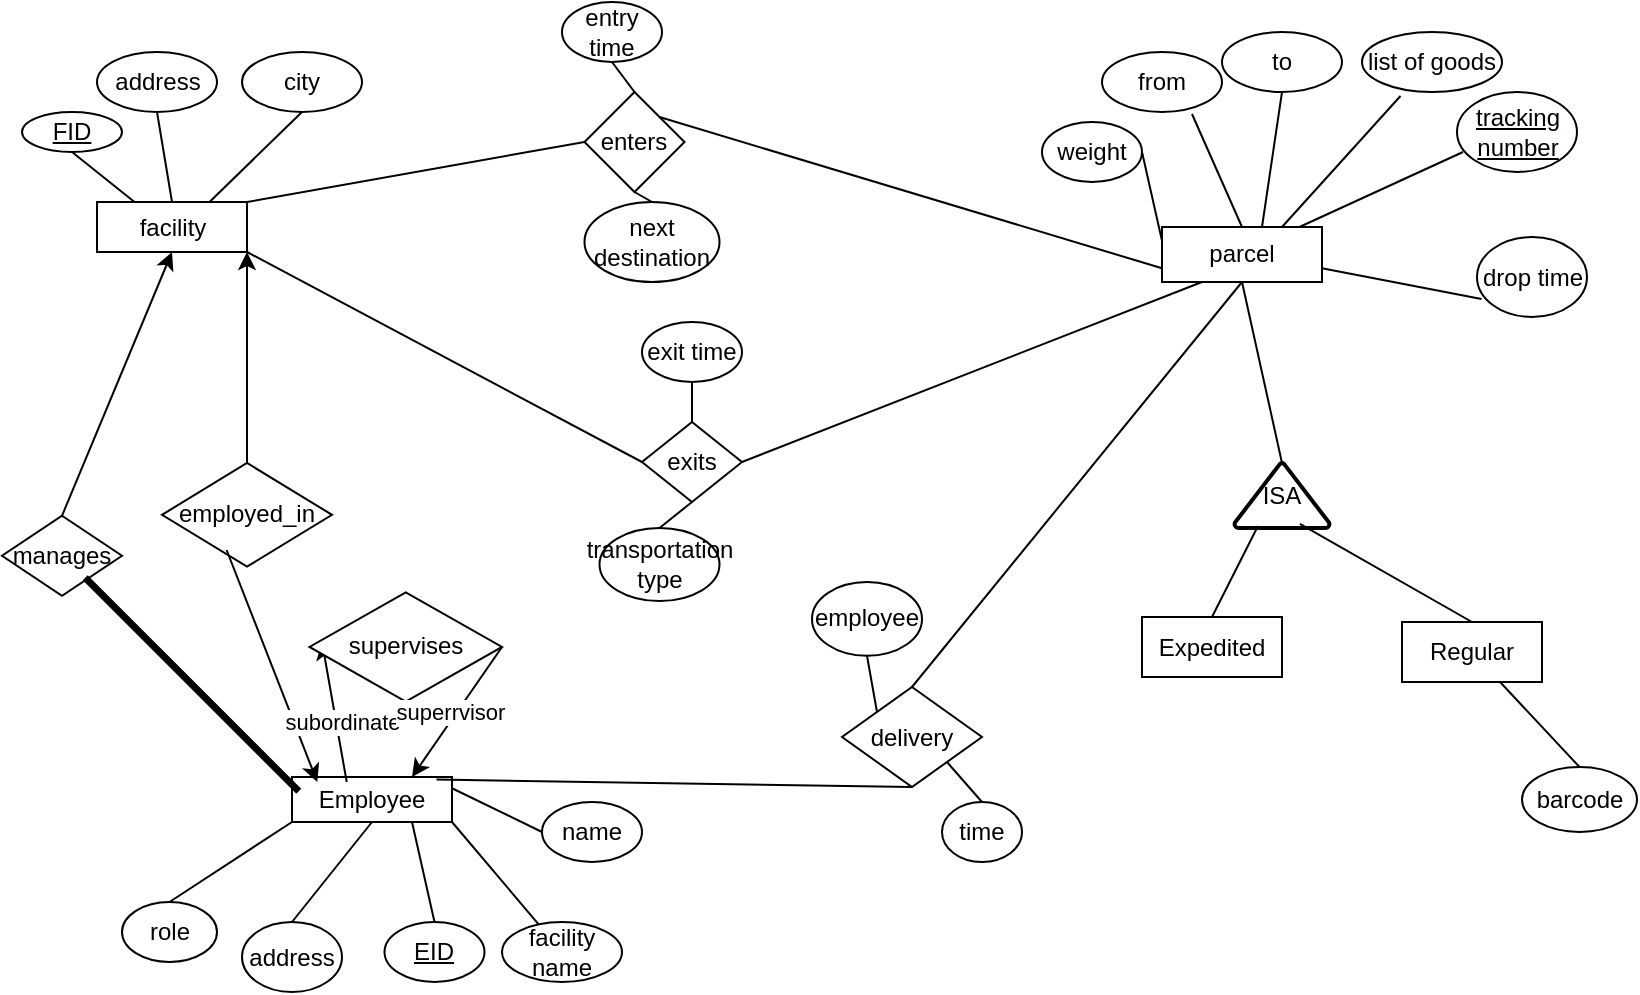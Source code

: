 <mxfile version="22.1.21" type="github">
  <diagram id="R2lEEEUBdFMjLlhIrx00" name="Page-1">
    <mxGraphModel dx="905" dy="2131" grid="1" gridSize="10" guides="1" tooltips="1" connect="1" arrows="1" fold="1" page="1" pageScale="1" pageWidth="850" pageHeight="1100" math="0" shadow="0" extFonts="Permanent Marker^https://fonts.googleapis.com/css?family=Permanent+Marker">
      <root>
        <mxCell id="0" />
        <mxCell id="1" parent="0" />
        <mxCell id="YEW_lpGFMfUZtuyLqXXi-7" style="edgeStyle=none;rounded=0;orthogonalLoop=1;jettySize=auto;html=1;exitX=0.75;exitY=0;exitDx=0;exitDy=0;" parent="1" edge="1">
          <mxGeometry relative="1" as="geometry">
            <mxPoint x="290" y="-870" as="sourcePoint" />
            <mxPoint x="290" y="-870" as="targetPoint" />
          </mxGeometry>
        </mxCell>
        <mxCell id="YEW_lpGFMfUZtuyLqXXi-9" style="edgeStyle=none;rounded=0;orthogonalLoop=1;jettySize=auto;html=1;exitX=0.5;exitY=0;exitDx=0;exitDy=0;" parent="1" edge="1">
          <mxGeometry relative="1" as="geometry">
            <mxPoint x="260" y="-870" as="sourcePoint" />
            <mxPoint x="260" y="-870" as="targetPoint" />
          </mxGeometry>
        </mxCell>
        <mxCell id="YEW_lpGFMfUZtuyLqXXi-10" value="&lt;u&gt;FID&lt;/u&gt;" style="ellipse;whiteSpace=wrap;html=1;" parent="1" vertex="1">
          <mxGeometry x="30" y="-1045" width="50" height="20" as="geometry" />
        </mxCell>
        <mxCell id="YEW_lpGFMfUZtuyLqXXi-15" style="edgeStyle=none;rounded=0;orthogonalLoop=1;jettySize=auto;html=1;entryX=1;entryY=0.5;entryDx=0;entryDy=0;" parent="1" source="YEW_lpGFMfUZtuyLqXXi-10" target="YEW_lpGFMfUZtuyLqXXi-10" edge="1">
          <mxGeometry relative="1" as="geometry" />
        </mxCell>
        <mxCell id="YEW_lpGFMfUZtuyLqXXi-19" value="city" style="ellipse;whiteSpace=wrap;html=1;" parent="1" vertex="1">
          <mxGeometry x="140" y="-1075" width="60" height="30" as="geometry" />
        </mxCell>
        <mxCell id="YEW_lpGFMfUZtuyLqXXi-20" value="address" style="ellipse;whiteSpace=wrap;html=1;" parent="1" vertex="1">
          <mxGeometry x="67.5" y="-1075" width="60" height="30" as="geometry" />
        </mxCell>
        <mxCell id="YEW_lpGFMfUZtuyLqXXi-30" style="edgeStyle=none;rounded=0;orthogonalLoop=1;jettySize=auto;html=1;exitX=0.5;exitY=0;exitDx=0;exitDy=0;" parent="1" source="YEW_lpGFMfUZtuyLqXXi-25" target="YEW_lpGFMfUZtuyLqXXi-25" edge="1">
          <mxGeometry relative="1" as="geometry" />
        </mxCell>
        <mxCell id="YEW_lpGFMfUZtuyLqXXi-31" value="Employee" style="whiteSpace=wrap;html=1;" parent="1" vertex="1">
          <mxGeometry x="165" y="-712.5" width="80" height="22.5" as="geometry" />
        </mxCell>
        <mxCell id="YEW_lpGFMfUZtuyLqXXi-45" style="edgeStyle=none;rounded=0;orthogonalLoop=1;jettySize=auto;html=1;exitX=0.5;exitY=0;exitDx=0;exitDy=0;entryX=0.5;entryY=1;entryDx=0;entryDy=0;" parent="1" source="YEW_lpGFMfUZtuyLqXXi-23" target="YEW_lpGFMfUZtuyLqXXi-46" edge="1">
          <mxGeometry relative="1" as="geometry">
            <mxPoint x="150" y="-830" as="targetPoint" />
          </mxGeometry>
        </mxCell>
        <mxCell id="YEW_lpGFMfUZtuyLqXXi-23" value="manages" style="rhombus;whiteSpace=wrap;html=1;" parent="1" vertex="1">
          <mxGeometry x="20" y="-843.12" width="60" height="40" as="geometry" />
        </mxCell>
        <mxCell id="YEW_lpGFMfUZtuyLqXXi-46" value="facility" style="whiteSpace=wrap;html=1;" parent="1" vertex="1">
          <mxGeometry x="67.5" y="-1000" width="75" height="25" as="geometry" />
        </mxCell>
        <mxCell id="YEW_lpGFMfUZtuyLqXXi-47" value="parcel" style="whiteSpace=wrap;html=1;" parent="1" vertex="1">
          <mxGeometry x="600" y="-987.5" width="80" height="27.5" as="geometry" />
        </mxCell>
        <mxCell id="YEW_lpGFMfUZtuyLqXXi-52" value="list of goods" style="ellipse;whiteSpace=wrap;html=1;" parent="1" vertex="1">
          <mxGeometry x="700" y="-1085" width="70" height="30" as="geometry" />
        </mxCell>
        <mxCell id="FE9auvhifzYaeZrekB-4-3" value="to" style="ellipse;whiteSpace=wrap;html=1;" parent="1" vertex="1">
          <mxGeometry x="630" y="-1085" width="60" height="30" as="geometry" />
        </mxCell>
        <mxCell id="FE9auvhifzYaeZrekB-4-4" value="from" style="ellipse;whiteSpace=wrap;html=1;" parent="1" vertex="1">
          <mxGeometry x="570" y="-1075" width="60" height="30" as="geometry" />
        </mxCell>
        <mxCell id="YEW_lpGFMfUZtuyLqXXi-25" value="" style="whiteSpace=fill;html=1;fillColor=#000000;strokeColor=#000000;rotation=45;" parent="1" vertex="1">
          <mxGeometry x="40" y="-760" width="150" height="2.5" as="geometry" />
        </mxCell>
        <mxCell id="FE9auvhifzYaeZrekB-4-18" value="ISA" style="strokeWidth=2;html=1;shape=mxgraph.flowchart.extract_or_measurement;whiteSpace=wrap;" parent="1" vertex="1">
          <mxGeometry x="636.25" y="-869.53" width="47.5" height="32.5" as="geometry" />
        </mxCell>
        <mxCell id="FE9auvhifzYaeZrekB-4-21" value="Expedited" style="rounded=0;whiteSpace=wrap;html=1;" parent="1" vertex="1">
          <mxGeometry x="590" y="-792.5" width="70" height="30" as="geometry" />
        </mxCell>
        <mxCell id="FE9auvhifzYaeZrekB-4-22" value="Regular" style="rounded=0;whiteSpace=wrap;html=1;" parent="1" vertex="1">
          <mxGeometry x="720" y="-790" width="70" height="30" as="geometry" />
        </mxCell>
        <mxCell id="FE9auvhifzYaeZrekB-4-28" value="" style="endArrow=none;html=1;rounded=0;exitX=0.5;exitY=0;exitDx=0;exitDy=0;entryX=0.5;entryY=1;entryDx=0;entryDy=0;" parent="1" source="YEW_lpGFMfUZtuyLqXXi-46" target="YEW_lpGFMfUZtuyLqXXi-20" edge="1">
          <mxGeometry width="50" height="50" relative="1" as="geometry">
            <mxPoint x="290" y="-770" as="sourcePoint" />
            <mxPoint x="340" y="-820" as="targetPoint" />
          </mxGeometry>
        </mxCell>
        <mxCell id="FE9auvhifzYaeZrekB-4-29" value="" style="endArrow=none;html=1;rounded=0;exitX=0.5;exitY=1;exitDx=0;exitDy=0;entryX=0.5;entryY=0;entryDx=0;entryDy=0;entryPerimeter=0;" parent="1" source="YEW_lpGFMfUZtuyLqXXi-47" target="FE9auvhifzYaeZrekB-4-18" edge="1">
          <mxGeometry width="50" height="50" relative="1" as="geometry">
            <mxPoint x="154" y="-854" as="sourcePoint" />
            <mxPoint x="470" y="-760" as="targetPoint" />
            <Array as="points" />
          </mxGeometry>
        </mxCell>
        <mxCell id="FE9auvhifzYaeZrekB-4-32" value="" style="endArrow=none;html=1;rounded=0;entryX=0.275;entryY=1.067;entryDx=0;entryDy=0;exitX=0.75;exitY=0;exitDx=0;exitDy=0;entryPerimeter=0;" parent="1" source="YEW_lpGFMfUZtuyLqXXi-47" target="YEW_lpGFMfUZtuyLqXXi-52" edge="1">
          <mxGeometry width="50" height="50" relative="1" as="geometry">
            <mxPoint x="485" y="-850" as="sourcePoint" />
            <mxPoint x="565" y="-1030" as="targetPoint" />
          </mxGeometry>
        </mxCell>
        <mxCell id="FE9auvhifzYaeZrekB-4-33" value="" style="endArrow=none;html=1;rounded=0;entryX=0.247;entryY=0.969;entryDx=0;entryDy=0;entryPerimeter=0;exitX=0.5;exitY=0;exitDx=0;exitDy=0;" parent="1" source="FE9auvhifzYaeZrekB-4-21" target="FE9auvhifzYaeZrekB-4-18" edge="1">
          <mxGeometry width="50" height="50" relative="1" as="geometry">
            <mxPoint x="290" y="-770" as="sourcePoint" />
            <mxPoint x="340" y="-820" as="targetPoint" />
          </mxGeometry>
        </mxCell>
        <mxCell id="FE9auvhifzYaeZrekB-4-34" value="" style="endArrow=none;html=1;rounded=0;exitX=0.625;exitY=0;exitDx=0;exitDy=0;exitPerimeter=0;entryX=0.5;entryY=1;entryDx=0;entryDy=0;" parent="1" source="YEW_lpGFMfUZtuyLqXXi-47" target="FE9auvhifzYaeZrekB-4-3" edge="1">
          <mxGeometry width="50" height="50" relative="1" as="geometry">
            <mxPoint x="460" y="-842.007" as="sourcePoint" />
            <mxPoint x="478" y="-900" as="targetPoint" />
          </mxGeometry>
        </mxCell>
        <mxCell id="FE9auvhifzYaeZrekB-4-35" value="" style="endArrow=none;html=1;rounded=0;entryX=0.75;entryY=1.033;entryDx=0;entryDy=0;entryPerimeter=0;exitX=0.5;exitY=0;exitDx=0;exitDy=0;" parent="1" source="YEW_lpGFMfUZtuyLqXXi-47" target="FE9auvhifzYaeZrekB-4-4" edge="1">
          <mxGeometry width="50" height="50" relative="1" as="geometry">
            <mxPoint x="450" y="-990" as="sourcePoint" />
            <mxPoint x="490" y="-900" as="targetPoint" />
          </mxGeometry>
        </mxCell>
        <mxCell id="FE9auvhifzYaeZrekB-4-37" value="" style="endArrow=none;html=1;rounded=0;entryX=0.5;entryY=0;entryDx=0;entryDy=0;exitX=0.689;exitY=0.938;exitDx=0;exitDy=0;exitPerimeter=0;" parent="1" source="FE9auvhifzYaeZrekB-4-18" target="FE9auvhifzYaeZrekB-4-22" edge="1">
          <mxGeometry width="50" height="50" relative="1" as="geometry">
            <mxPoint x="480" y="-660" as="sourcePoint" />
            <mxPoint x="530" y="-710" as="targetPoint" />
          </mxGeometry>
        </mxCell>
        <mxCell id="FE9auvhifzYaeZrekB-4-46" value="" style="endArrow=none;html=1;rounded=0;exitX=0.75;exitY=0;exitDx=0;exitDy=0;entryX=0.5;entryY=1;entryDx=0;entryDy=0;" parent="1" source="YEW_lpGFMfUZtuyLqXXi-46" target="YEW_lpGFMfUZtuyLqXXi-19" edge="1">
          <mxGeometry width="50" height="50" relative="1" as="geometry">
            <mxPoint x="290" y="-770" as="sourcePoint" />
            <mxPoint x="340" y="-820" as="targetPoint" />
          </mxGeometry>
        </mxCell>
        <mxCell id="FE9auvhifzYaeZrekB-4-47" value="" style="endArrow=none;html=1;rounded=0;exitX=0.25;exitY=0;exitDx=0;exitDy=0;entryX=0.5;entryY=1;entryDx=0;entryDy=0;" parent="1" source="YEW_lpGFMfUZtuyLqXXi-46" target="YEW_lpGFMfUZtuyLqXXi-10" edge="1">
          <mxGeometry width="50" height="50" relative="1" as="geometry">
            <mxPoint x="290" y="-770" as="sourcePoint" />
            <mxPoint x="340" y="-820" as="targetPoint" />
          </mxGeometry>
        </mxCell>
        <mxCell id="FE9auvhifzYaeZrekB-4-48" value="drop time" style="ellipse;whiteSpace=wrap;html=1;" parent="1" vertex="1">
          <mxGeometry x="757.5" y="-982.5" width="55" height="40" as="geometry" />
        </mxCell>
        <mxCell id="FE9auvhifzYaeZrekB-4-49" value="weight" style="ellipse;whiteSpace=wrap;html=1;" parent="1" vertex="1">
          <mxGeometry x="540" y="-1040" width="50" height="30" as="geometry" />
        </mxCell>
        <mxCell id="FE9auvhifzYaeZrekB-4-51" value="tracking number" style="ellipse;whiteSpace=wrap;html=1;strokeColor=default;align=center;verticalAlign=middle;fontFamily=Helvetica;fontSize=12;fontColor=default;fillColor=default;fontStyle=4" parent="1" vertex="1">
          <mxGeometry x="747.5" y="-1055" width="60" height="40" as="geometry" />
        </mxCell>
        <mxCell id="FE9auvhifzYaeZrekB-4-53" value="" style="endArrow=none;html=1;rounded=0;fontFamily=Helvetica;fontSize=12;fontColor=default;exitX=1;exitY=0.5;exitDx=0;exitDy=0;entryX=0;entryY=0.25;entryDx=0;entryDy=0;" parent="1" source="FE9auvhifzYaeZrekB-4-49" target="YEW_lpGFMfUZtuyLqXXi-47" edge="1">
          <mxGeometry width="50" height="50" relative="1" as="geometry">
            <mxPoint x="290" y="-770" as="sourcePoint" />
            <mxPoint x="430" y="-1010" as="targetPoint" />
          </mxGeometry>
        </mxCell>
        <mxCell id="FE9auvhifzYaeZrekB-4-54" value="" style="endArrow=none;html=1;rounded=0;fontFamily=Helvetica;fontSize=12;fontColor=default;exitX=1;exitY=0.75;exitDx=0;exitDy=0;entryX=0.041;entryY=0.775;entryDx=0;entryDy=0;entryPerimeter=0;" parent="1" source="YEW_lpGFMfUZtuyLqXXi-47" target="FE9auvhifzYaeZrekB-4-48" edge="1">
          <mxGeometry width="50" height="50" relative="1" as="geometry">
            <mxPoint x="290" y="-770" as="sourcePoint" />
            <mxPoint x="340" y="-820" as="targetPoint" />
          </mxGeometry>
        </mxCell>
        <mxCell id="FE9auvhifzYaeZrekB-4-55" value="" style="endArrow=none;html=1;rounded=0;fontFamily=Helvetica;fontSize=12;fontColor=default;exitX=0.05;exitY=0.75;exitDx=0;exitDy=0;exitPerimeter=0;entryX=0.859;entryY=0;entryDx=0;entryDy=0;entryPerimeter=0;" parent="1" source="FE9auvhifzYaeZrekB-4-51" target="YEW_lpGFMfUZtuyLqXXi-47" edge="1">
          <mxGeometry width="50" height="50" relative="1" as="geometry">
            <mxPoint x="290" y="-770" as="sourcePoint" />
            <mxPoint x="510" y="-976" as="targetPoint" />
          </mxGeometry>
        </mxCell>
        <mxCell id="FE9auvhifzYaeZrekB-4-57" style="edgeStyle=none;rounded=0;orthogonalLoop=1;jettySize=auto;html=1;exitX=0.5;exitY=1;exitDx=0;exitDy=0;fontFamily=Helvetica;fontSize=12;fontColor=default;" parent="1" source="YEW_lpGFMfUZtuyLqXXi-52" target="YEW_lpGFMfUZtuyLqXXi-52" edge="1">
          <mxGeometry relative="1" as="geometry" />
        </mxCell>
        <mxCell id="FE9auvhifzYaeZrekB-4-58" value="" style="endArrow=none;html=1;rounded=0;fontFamily=Helvetica;fontSize=12;fontColor=default;entryX=0;entryY=0.5;entryDx=0;entryDy=0;exitX=1;exitY=0;exitDx=0;exitDy=0;" parent="1" source="YEW_lpGFMfUZtuyLqXXi-46" target="FE9auvhifzYaeZrekB-4-59" edge="1">
          <mxGeometry width="50" height="50" relative="1" as="geometry">
            <mxPoint x="110" y="-860" as="sourcePoint" />
            <mxPoint x="300" y="-900" as="targetPoint" />
          </mxGeometry>
        </mxCell>
        <mxCell id="FE9auvhifzYaeZrekB-4-59" value="enters" style="rhombus;whiteSpace=wrap;html=1;strokeColor=default;align=center;verticalAlign=middle;fontFamily=Helvetica;fontSize=12;fontColor=default;fillColor=default;" parent="1" vertex="1">
          <mxGeometry x="311.25" y="-1055" width="50" height="50" as="geometry" />
        </mxCell>
        <mxCell id="FE9auvhifzYaeZrekB-4-60" value="" style="endArrow=none;html=1;rounded=0;fontFamily=Helvetica;fontSize=12;fontColor=default;entryX=0;entryY=0.75;entryDx=0;entryDy=0;exitX=1;exitY=0;exitDx=0;exitDy=0;" parent="1" source="FE9auvhifzYaeZrekB-4-59" target="YEW_lpGFMfUZtuyLqXXi-47" edge="1">
          <mxGeometry width="50" height="50" relative="1" as="geometry">
            <mxPoint x="290" y="-770" as="sourcePoint" />
            <mxPoint x="340" y="-820" as="targetPoint" />
          </mxGeometry>
        </mxCell>
        <mxCell id="FE9auvhifzYaeZrekB-4-62" value="" style="endArrow=none;html=1;rounded=0;fontFamily=Helvetica;fontSize=12;fontColor=default;exitX=0.5;exitY=0;exitDx=0;exitDy=0;entryX=0.5;entryY=1;entryDx=0;entryDy=0;" parent="1" source="FE9auvhifzYaeZrekB-4-59" target="FE9auvhifzYaeZrekB-4-63" edge="1">
          <mxGeometry width="50" height="50" relative="1" as="geometry">
            <mxPoint x="290" y="-770" as="sourcePoint" />
            <mxPoint x="260" y="-1000" as="targetPoint" />
          </mxGeometry>
        </mxCell>
        <mxCell id="FE9auvhifzYaeZrekB-4-63" value="entry time" style="ellipse;whiteSpace=wrap;html=1;strokeColor=default;align=center;verticalAlign=middle;fontFamily=Helvetica;fontSize=12;fontColor=default;fillColor=default;" parent="1" vertex="1">
          <mxGeometry x="300" y="-1100" width="50" height="30" as="geometry" />
        </mxCell>
        <mxCell id="FE9auvhifzYaeZrekB-4-64" value="" style="endArrow=none;html=1;rounded=0;fontFamily=Helvetica;fontSize=12;fontColor=default;entryX=0.5;entryY=1;entryDx=0;entryDy=0;exitX=0.5;exitY=0;exitDx=0;exitDy=0;" parent="1" source="FE9auvhifzYaeZrekB-4-65" target="FE9auvhifzYaeZrekB-4-59" edge="1">
          <mxGeometry width="50" height="50" relative="1" as="geometry">
            <mxPoint x="250" y="-910" as="sourcePoint" />
            <mxPoint x="340" y="-820" as="targetPoint" />
          </mxGeometry>
        </mxCell>
        <mxCell id="FE9auvhifzYaeZrekB-4-65" value="next destination" style="ellipse;whiteSpace=wrap;html=1;strokeColor=default;align=center;verticalAlign=middle;fontFamily=Helvetica;fontSize=12;fontColor=default;fillColor=default;" parent="1" vertex="1">
          <mxGeometry x="311.25" y="-1000" width="67.5" height="40" as="geometry" />
        </mxCell>
        <mxCell id="FE9auvhifzYaeZrekB-4-66" value="" style="endArrow=none;html=1;rounded=0;fontFamily=Helvetica;fontSize=12;fontColor=default;exitX=1;exitY=1;exitDx=0;exitDy=0;entryX=0;entryY=0.5;entryDx=0;entryDy=0;" parent="1" source="YEW_lpGFMfUZtuyLqXXi-46" target="FE9auvhifzYaeZrekB-4-67" edge="1">
          <mxGeometry width="50" height="50" relative="1" as="geometry">
            <mxPoint x="290" y="-770" as="sourcePoint" />
            <mxPoint x="230" y="-800" as="targetPoint" />
          </mxGeometry>
        </mxCell>
        <mxCell id="FE9auvhifzYaeZrekB-4-67" value="exits" style="rhombus;whiteSpace=wrap;html=1;strokeColor=default;align=center;verticalAlign=middle;fontFamily=Helvetica;fontSize=12;fontColor=default;fillColor=default;" parent="1" vertex="1">
          <mxGeometry x="340" y="-890" width="50" height="40" as="geometry" />
        </mxCell>
        <mxCell id="FE9auvhifzYaeZrekB-4-68" value="" style="endArrow=none;html=1;rounded=0;fontFamily=Helvetica;fontSize=12;fontColor=default;exitX=1;exitY=0.5;exitDx=0;exitDy=0;entryX=0.25;entryY=1;entryDx=0;entryDy=0;" parent="1" source="FE9auvhifzYaeZrekB-4-67" target="YEW_lpGFMfUZtuyLqXXi-47" edge="1">
          <mxGeometry width="50" height="50" relative="1" as="geometry">
            <mxPoint x="290" y="-770" as="sourcePoint" />
            <mxPoint x="340" y="-820" as="targetPoint" />
          </mxGeometry>
        </mxCell>
        <mxCell id="FE9auvhifzYaeZrekB-4-69" style="edgeStyle=none;rounded=0;orthogonalLoop=1;jettySize=auto;html=1;exitX=1;exitY=0.5;exitDx=0;exitDy=0;fontFamily=Helvetica;fontSize=12;fontColor=default;" parent="1" source="FE9auvhifzYaeZrekB-4-65" target="FE9auvhifzYaeZrekB-4-65" edge="1">
          <mxGeometry relative="1" as="geometry" />
        </mxCell>
        <mxCell id="FE9auvhifzYaeZrekB-4-70" value="exit time" style="ellipse;whiteSpace=wrap;html=1;strokeColor=default;align=center;verticalAlign=middle;fontFamily=Helvetica;fontSize=12;fontColor=default;fillColor=default;" parent="1" vertex="1">
          <mxGeometry x="340" y="-940" width="50" height="30" as="geometry" />
        </mxCell>
        <mxCell id="FE9auvhifzYaeZrekB-4-71" value="" style="endArrow=none;html=1;rounded=0;fontFamily=Helvetica;fontSize=12;fontColor=default;exitX=0.5;exitY=1;exitDx=0;exitDy=0;entryX=0.5;entryY=0;entryDx=0;entryDy=0;" parent="1" source="FE9auvhifzYaeZrekB-4-70" target="FE9auvhifzYaeZrekB-4-67" edge="1">
          <mxGeometry width="50" height="50" relative="1" as="geometry">
            <mxPoint x="290" y="-770" as="sourcePoint" />
            <mxPoint x="340" y="-820" as="targetPoint" />
          </mxGeometry>
        </mxCell>
        <mxCell id="FE9auvhifzYaeZrekB-4-72" value="" style="endArrow=none;html=1;rounded=0;fontFamily=Helvetica;fontSize=12;fontColor=default;exitX=0.5;exitY=1;exitDx=0;exitDy=0;entryX=0.5;entryY=0;entryDx=0;entryDy=0;" parent="1" source="FE9auvhifzYaeZrekB-4-67" target="FE9auvhifzYaeZrekB-4-73" edge="1">
          <mxGeometry width="50" height="50" relative="1" as="geometry">
            <mxPoint x="290" y="-770" as="sourcePoint" />
            <mxPoint x="295" y="-750" as="targetPoint" />
          </mxGeometry>
        </mxCell>
        <mxCell id="FE9auvhifzYaeZrekB-4-73" value="transportation type" style="ellipse;whiteSpace=wrap;html=1;strokeColor=default;align=center;verticalAlign=middle;fontFamily=Helvetica;fontSize=12;fontColor=default;fillColor=default;" parent="1" vertex="1">
          <mxGeometry x="318.75" y="-837.03" width="60" height="36.56" as="geometry" />
        </mxCell>
        <mxCell id="FE9auvhifzYaeZrekB-4-76" value="EID" style="ellipse;whiteSpace=wrap;html=1;strokeColor=default;align=center;verticalAlign=middle;fontFamily=Helvetica;fontSize=12;fontColor=default;fillColor=default;fontStyle=4" parent="1" vertex="1">
          <mxGeometry x="211.25" y="-640" width="50" height="30" as="geometry" />
        </mxCell>
        <mxCell id="FE9auvhifzYaeZrekB-4-77" value="" style="endArrow=none;html=1;rounded=0;fontFamily=Helvetica;fontSize=12;fontColor=default;exitX=0.75;exitY=1;exitDx=0;exitDy=0;entryX=0.5;entryY=0;entryDx=0;entryDy=0;" parent="1" source="YEW_lpGFMfUZtuyLqXXi-31" target="FE9auvhifzYaeZrekB-4-76" edge="1">
          <mxGeometry width="50" height="50" relative="1" as="geometry">
            <mxPoint x="290" y="-890" as="sourcePoint" />
            <mxPoint x="340" y="-940" as="targetPoint" />
          </mxGeometry>
        </mxCell>
        <mxCell id="FE9auvhifzYaeZrekB-4-78" value="name" style="ellipse;whiteSpace=wrap;html=1;strokeColor=default;align=center;verticalAlign=middle;fontFamily=Helvetica;fontSize=12;fontColor=default;fillColor=default;" parent="1" vertex="1">
          <mxGeometry x="290" y="-700" width="50" height="30" as="geometry" />
        </mxCell>
        <mxCell id="FE9auvhifzYaeZrekB-4-79" value="" style="endArrow=none;html=1;rounded=0;fontFamily=Helvetica;fontSize=12;fontColor=default;exitX=1;exitY=0.25;exitDx=0;exitDy=0;entryX=0;entryY=0.5;entryDx=0;entryDy=0;" parent="1" source="YEW_lpGFMfUZtuyLqXXi-31" target="FE9auvhifzYaeZrekB-4-78" edge="1">
          <mxGeometry width="50" height="50" relative="1" as="geometry">
            <mxPoint x="290" y="-890" as="sourcePoint" />
            <mxPoint x="340" y="-940" as="targetPoint" />
          </mxGeometry>
        </mxCell>
        <mxCell id="FE9auvhifzYaeZrekB-4-80" value="" style="endArrow=none;html=1;rounded=0;fontFamily=Helvetica;fontSize=12;fontColor=default;entryX=0.5;entryY=1;entryDx=0;entryDy=0;exitX=0.5;exitY=0;exitDx=0;exitDy=0;" parent="1" source="FE9auvhifzYaeZrekB-4-81" target="YEW_lpGFMfUZtuyLqXXi-31" edge="1">
          <mxGeometry width="50" height="50" relative="1" as="geometry">
            <mxPoint x="160" y="-620" as="sourcePoint" />
            <mxPoint x="340" y="-940" as="targetPoint" />
          </mxGeometry>
        </mxCell>
        <mxCell id="FE9auvhifzYaeZrekB-4-81" value="address" style="ellipse;whiteSpace=wrap;html=1;strokeColor=default;align=center;verticalAlign=middle;fontFamily=Helvetica;fontSize=12;fontColor=default;fillColor=default;" parent="1" vertex="1">
          <mxGeometry x="140" y="-640" width="50" height="35" as="geometry" />
        </mxCell>
        <mxCell id="FE9auvhifzYaeZrekB-4-85" value="" style="endArrow=none;html=1;rounded=0;fontFamily=Helvetica;fontSize=12;fontColor=default;entryX=0.5;entryY=0;entryDx=0;entryDy=0;" parent="1" source="FE9auvhifzYaeZrekB-4-22" target="FE9auvhifzYaeZrekB-4-86" edge="1">
          <mxGeometry width="50" height="50" relative="1" as="geometry">
            <mxPoint x="290" y="-890" as="sourcePoint" />
            <mxPoint x="590" y="-780" as="targetPoint" />
          </mxGeometry>
        </mxCell>
        <mxCell id="FE9auvhifzYaeZrekB-4-86" value="barcode" style="ellipse;whiteSpace=wrap;html=1;strokeColor=default;align=center;verticalAlign=middle;fontFamily=Helvetica;fontSize=12;fontColor=default;fillColor=default;" parent="1" vertex="1">
          <mxGeometry x="780" y="-717.5" width="57.5" height="32.5" as="geometry" />
        </mxCell>
        <mxCell id="FE9auvhifzYaeZrekB-4-88" value="" style="endArrow=none;html=1;rounded=0;fontFamily=Helvetica;fontSize=12;fontColor=default;entryX=0.5;entryY=1;entryDx=0;entryDy=0;exitX=0.5;exitY=0;exitDx=0;exitDy=0;" parent="1" source="FE9auvhifzYaeZrekB-4-89" target="YEW_lpGFMfUZtuyLqXXi-47" edge="1">
          <mxGeometry width="50" height="50" relative="1" as="geometry">
            <mxPoint x="430" y="-840" as="sourcePoint" />
            <mxPoint x="450" y="-820" as="targetPoint" />
          </mxGeometry>
        </mxCell>
        <mxCell id="FE9auvhifzYaeZrekB-4-89" value="delivery" style="rhombus;whiteSpace=wrap;html=1;strokeColor=default;align=center;verticalAlign=middle;fontFamily=Helvetica;fontSize=12;fontColor=default;fillColor=default;" parent="1" vertex="1">
          <mxGeometry x="440" y="-757.5" width="70" height="50" as="geometry" />
        </mxCell>
        <mxCell id="FE9auvhifzYaeZrekB-4-91" value="" style="endArrow=none;html=1;rounded=0;fontFamily=Helvetica;fontSize=12;fontColor=default;exitX=0.5;exitY=1;exitDx=0;exitDy=0;entryX=0.903;entryY=0.056;entryDx=0;entryDy=0;entryPerimeter=0;" parent="1" source="FE9auvhifzYaeZrekB-4-89" target="YEW_lpGFMfUZtuyLqXXi-31" edge="1">
          <mxGeometry width="50" height="50" relative="1" as="geometry">
            <mxPoint x="400" y="-770" as="sourcePoint" />
            <mxPoint x="450" y="-820" as="targetPoint" />
          </mxGeometry>
        </mxCell>
        <mxCell id="FE9auvhifzYaeZrekB-4-95" style="edgeStyle=none;rounded=0;orthogonalLoop=1;jettySize=auto;html=1;exitX=1;exitY=0;exitDx=0;exitDy=0;fontFamily=Helvetica;fontSize=12;fontColor=default;" parent="1" edge="1">
          <mxGeometry relative="1" as="geometry">
            <mxPoint x="748.968" y="-712.803" as="sourcePoint" />
            <mxPoint x="749.355" y="-712.583" as="targetPoint" />
          </mxGeometry>
        </mxCell>
        <mxCell id="FE9auvhifzYaeZrekB-4-101" value="employed_in" style="rhombus;whiteSpace=wrap;html=1;strokeColor=default;align=center;verticalAlign=middle;fontFamily=Helvetica;fontSize=12;fontColor=default;fillColor=default;" parent="1" vertex="1">
          <mxGeometry x="100" y="-869.53" width="85" height="51.88" as="geometry" />
        </mxCell>
        <mxCell id="FE9auvhifzYaeZrekB-4-102" value="" style="endArrow=classic;html=1;rounded=0;fontFamily=Helvetica;fontSize=12;fontColor=default;exitX=0.38;exitY=0.839;exitDx=0;exitDy=0;entryX=0.158;entryY=0.111;entryDx=0;entryDy=0;exitPerimeter=0;entryPerimeter=0;" parent="1" source="FE9auvhifzYaeZrekB-4-101" target="YEW_lpGFMfUZtuyLqXXi-31" edge="1">
          <mxGeometry width="50" height="50" relative="1" as="geometry">
            <mxPoint x="140" y="-822.65" as="sourcePoint" />
            <mxPoint x="182.5" y="-717.5" as="targetPoint" />
          </mxGeometry>
        </mxCell>
        <mxCell id="FE9auvhifzYaeZrekB-4-103" value="" style="endArrow=classic;html=1;rounded=0;fontFamily=Helvetica;fontSize=12;fontColor=default;exitX=0.5;exitY=0;exitDx=0;exitDy=0;entryX=1;entryY=1;entryDx=0;entryDy=0;" parent="1" source="FE9auvhifzYaeZrekB-4-101" target="YEW_lpGFMfUZtuyLqXXi-46" edge="1">
          <mxGeometry width="50" height="50" relative="1" as="geometry">
            <mxPoint x="230" y="-778.75" as="sourcePoint" />
            <mxPoint x="280" y="-828.75" as="targetPoint" />
          </mxGeometry>
        </mxCell>
        <mxCell id="FE9auvhifzYaeZrekB-4-105" value="" style="endArrow=none;html=1;rounded=0;fontFamily=Helvetica;fontSize=12;fontColor=default;entryX=0;entryY=1;entryDx=0;entryDy=0;exitX=0.5;exitY=0;exitDx=0;exitDy=0;" parent="1" source="FE9auvhifzYaeZrekB-4-106" target="YEW_lpGFMfUZtuyLqXXi-31" edge="1">
          <mxGeometry width="50" height="50" relative="1" as="geometry">
            <mxPoint x="110" y="-640" as="sourcePoint" />
            <mxPoint x="450" y="-820" as="targetPoint" />
          </mxGeometry>
        </mxCell>
        <mxCell id="FE9auvhifzYaeZrekB-4-106" value="role" style="ellipse;whiteSpace=wrap;html=1;strokeColor=default;align=center;verticalAlign=middle;fontFamily=Helvetica;fontSize=12;fontColor=default;fillColor=default;" parent="1" vertex="1">
          <mxGeometry x="80" y="-650" width="47.5" height="30" as="geometry" />
        </mxCell>
        <mxCell id="FE9auvhifzYaeZrekB-4-107" value="" style="endArrow=none;html=1;rounded=0;fontFamily=Helvetica;fontSize=12;fontColor=default;exitX=1;exitY=1;exitDx=0;exitDy=0;" parent="1" source="YEW_lpGFMfUZtuyLqXXi-31" target="FE9auvhifzYaeZrekB-4-108" edge="1">
          <mxGeometry width="50" height="50" relative="1" as="geometry">
            <mxPoint x="355" y="-570" as="sourcePoint" />
            <mxPoint x="290" y="-630" as="targetPoint" />
          </mxGeometry>
        </mxCell>
        <mxCell id="FE9auvhifzYaeZrekB-4-108" value="facility name" style="ellipse;whiteSpace=wrap;html=1;strokeColor=default;align=center;verticalAlign=middle;fontFamily=Helvetica;fontSize=12;fontColor=default;fillColor=default;" parent="1" vertex="1">
          <mxGeometry x="270" y="-640" width="60" height="30" as="geometry" />
        </mxCell>
        <mxCell id="_qJvoQbcg763bd4dnYaL-2" value="" style="endArrow=none;html=1;rounded=0;entryX=1;entryY=1;entryDx=0;entryDy=0;exitX=0.5;exitY=0;exitDx=0;exitDy=0;" edge="1" parent="1" source="_qJvoQbcg763bd4dnYaL-5" target="FE9auvhifzYaeZrekB-4-89">
          <mxGeometry width="50" height="50" relative="1" as="geometry">
            <mxPoint x="510" y="-690" as="sourcePoint" />
            <mxPoint x="520" y="-670" as="targetPoint" />
          </mxGeometry>
        </mxCell>
        <mxCell id="_qJvoQbcg763bd4dnYaL-3" value="" style="endArrow=none;html=1;rounded=0;exitX=0;exitY=0;exitDx=0;exitDy=0;entryX=0.5;entryY=1;entryDx=0;entryDy=0;" edge="1" parent="1" source="FE9auvhifzYaeZrekB-4-89" target="_qJvoQbcg763bd4dnYaL-6">
          <mxGeometry width="50" height="50" relative="1" as="geometry">
            <mxPoint x="480" y="-610" as="sourcePoint" />
            <mxPoint x="450" y="-770" as="targetPoint" />
          </mxGeometry>
        </mxCell>
        <mxCell id="_qJvoQbcg763bd4dnYaL-5" value="time" style="ellipse;whiteSpace=wrap;html=1;" vertex="1" parent="1">
          <mxGeometry x="490" y="-700" width="40" height="30" as="geometry" />
        </mxCell>
        <mxCell id="_qJvoQbcg763bd4dnYaL-6" value="employee" style="ellipse;whiteSpace=wrap;html=1;" vertex="1" parent="1">
          <mxGeometry x="425" y="-810" width="55" height="36.88" as="geometry" />
        </mxCell>
        <mxCell id="_qJvoQbcg763bd4dnYaL-9" value="" style="endArrow=classic;html=1;rounded=0;exitX=0.342;exitY=0.111;exitDx=0;exitDy=0;exitPerimeter=0;" edge="1" parent="1" source="YEW_lpGFMfUZtuyLqXXi-31">
          <mxGeometry relative="1" as="geometry">
            <mxPoint x="170" y="-750" as="sourcePoint" />
            <mxPoint x="180" y="-780" as="targetPoint" />
            <Array as="points" />
          </mxGeometry>
        </mxCell>
        <mxCell id="_qJvoQbcg763bd4dnYaL-10" value="subordinate" style="edgeLabel;resizable=0;html=1;align=center;verticalAlign=middle;" connectable="0" vertex="1" parent="_qJvoQbcg763bd4dnYaL-9">
          <mxGeometry relative="1" as="geometry">
            <mxPoint x="4" y="5" as="offset" />
          </mxGeometry>
        </mxCell>
        <mxCell id="_qJvoQbcg763bd4dnYaL-11" value="supervises" style="rhombus;whiteSpace=wrap;html=1;" vertex="1" parent="1">
          <mxGeometry x="173.75" y="-804.78" width="96.25" height="54.55" as="geometry" />
        </mxCell>
        <mxCell id="_qJvoQbcg763bd4dnYaL-16" value="" style="endArrow=classic;html=1;rounded=0;entryX=0.75;entryY=0;entryDx=0;entryDy=0;exitX=1;exitY=0.5;exitDx=0;exitDy=0;" edge="1" parent="1" source="_qJvoQbcg763bd4dnYaL-11" target="YEW_lpGFMfUZtuyLqXXi-31">
          <mxGeometry relative="1" as="geometry">
            <mxPoint x="410" y="-880" as="sourcePoint" />
            <mxPoint x="510" y="-880" as="targetPoint" />
            <Array as="points" />
          </mxGeometry>
        </mxCell>
        <mxCell id="_qJvoQbcg763bd4dnYaL-17" value="superrvisor" style="edgeLabel;resizable=0;html=1;align=center;verticalAlign=middle;" connectable="0" vertex="1" parent="_qJvoQbcg763bd4dnYaL-16">
          <mxGeometry relative="1" as="geometry">
            <mxPoint x="-4" as="offset" />
          </mxGeometry>
        </mxCell>
      </root>
    </mxGraphModel>
  </diagram>
</mxfile>
